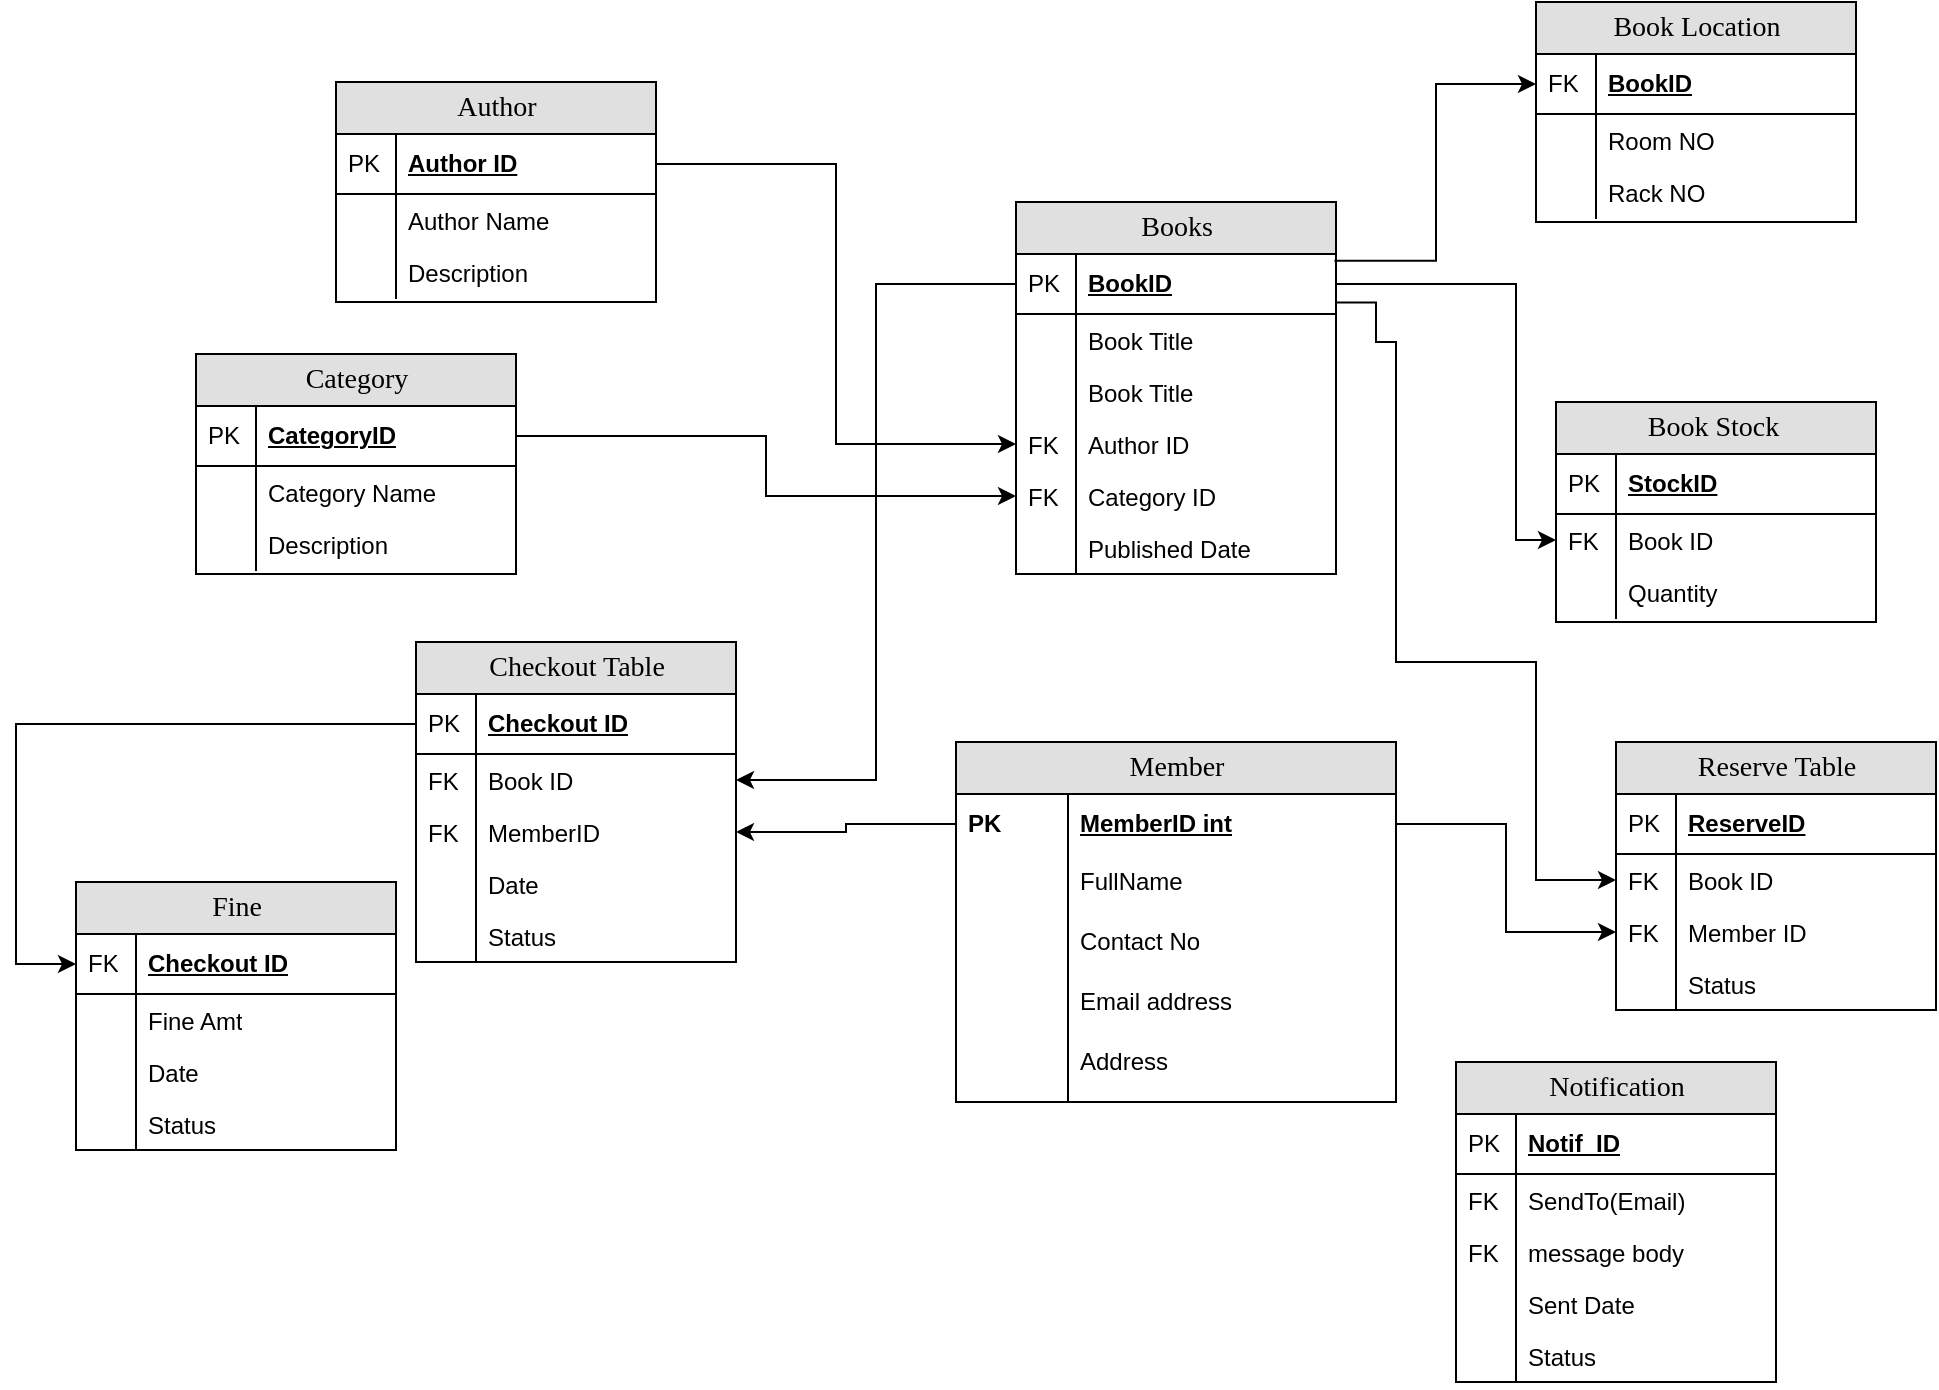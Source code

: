 <mxfile version="16.2.4" type="github">
  <diagram name="Page-1" id="e56a1550-8fbb-45ad-956c-1786394a9013">
    <mxGraphModel dx="1038" dy="1433" grid="1" gridSize="10" guides="1" tooltips="1" connect="1" arrows="1" fold="1" page="1" pageScale="1" pageWidth="1100" pageHeight="850" background="none" math="0" shadow="0">
      <root>
        <mxCell id="0" />
        <mxCell id="1" parent="0" />
        <mxCell id="2e49270ec7c68f3f-1" value="Member" style="swimlane;html=1;fontStyle=0;childLayout=stackLayout;horizontal=1;startSize=26;fillColor=#e0e0e0;horizontalStack=0;resizeParent=1;resizeLast=0;collapsible=1;marginBottom=0;swimlaneFillColor=#ffffff;align=center;rounded=0;shadow=0;comic=0;labelBackgroundColor=none;strokeWidth=1;fontFamily=Verdana;fontSize=14" parent="1" vertex="1">
          <mxGeometry x="490" y="340" width="220" height="180" as="geometry" />
        </mxCell>
        <mxCell id="2e49270ec7c68f3f-2" value="MemberID int" style="shape=partialRectangle;top=0;left=0;right=0;bottom=0;html=1;align=left;verticalAlign=middle;fillColor=none;spacingLeft=60;spacingRight=4;whiteSpace=wrap;overflow=hidden;rotatable=0;points=[[0,0.5],[1,0.5]];portConstraint=eastwest;dropTarget=0;fontStyle=5;" parent="2e49270ec7c68f3f-1" vertex="1">
          <mxGeometry y="26" width="220" height="30" as="geometry" />
        </mxCell>
        <mxCell id="2e49270ec7c68f3f-3" value="PK" style="shape=partialRectangle;fontStyle=1;top=0;left=0;bottom=0;html=1;fillColor=none;align=left;verticalAlign=middle;spacingLeft=4;spacingRight=4;whiteSpace=wrap;overflow=hidden;rotatable=0;points=[];portConstraint=eastwest;part=1;" parent="2e49270ec7c68f3f-2" vertex="1" connectable="0">
          <mxGeometry width="56" height="30" as="geometry" />
        </mxCell>
        <mxCell id="2e49270ec7c68f3f-6" value="FullName" style="shape=partialRectangle;top=0;left=0;right=0;bottom=0;html=1;align=left;verticalAlign=top;fillColor=none;spacingLeft=60;spacingRight=4;whiteSpace=wrap;overflow=hidden;rotatable=0;points=[[0,0.5],[1,0.5]];portConstraint=eastwest;dropTarget=0;" parent="2e49270ec7c68f3f-1" vertex="1">
          <mxGeometry y="56" width="220" height="30" as="geometry" />
        </mxCell>
        <mxCell id="2e49270ec7c68f3f-7" value="" style="shape=partialRectangle;top=0;left=0;bottom=0;html=1;fillColor=none;align=left;verticalAlign=top;spacingLeft=4;spacingRight=4;whiteSpace=wrap;overflow=hidden;rotatable=0;points=[];portConstraint=eastwest;part=1;" parent="2e49270ec7c68f3f-6" vertex="1" connectable="0">
          <mxGeometry width="56" height="30" as="geometry" />
        </mxCell>
        <mxCell id="zyqultt8QkaMkEBmk27H-4" value="Contact No" style="shape=partialRectangle;top=0;left=0;right=0;bottom=0;html=1;align=left;verticalAlign=top;fillColor=none;spacingLeft=60;spacingRight=4;whiteSpace=wrap;overflow=hidden;rotatable=0;points=[[0,0.5],[1,0.5]];portConstraint=eastwest;dropTarget=0;" vertex="1" parent="2e49270ec7c68f3f-1">
          <mxGeometry y="86" width="220" height="30" as="geometry" />
        </mxCell>
        <mxCell id="zyqultt8QkaMkEBmk27H-5" value="" style="shape=partialRectangle;top=0;left=0;bottom=0;html=1;fillColor=none;align=left;verticalAlign=top;spacingLeft=4;spacingRight=4;whiteSpace=wrap;overflow=hidden;rotatable=0;points=[];portConstraint=eastwest;part=1;" vertex="1" connectable="0" parent="zyqultt8QkaMkEBmk27H-4">
          <mxGeometry width="56" height="30" as="geometry" />
        </mxCell>
        <mxCell id="zyqultt8QkaMkEBmk27H-6" value="Email address" style="shape=partialRectangle;top=0;left=0;right=0;bottom=0;html=1;align=left;verticalAlign=top;fillColor=none;spacingLeft=60;spacingRight=4;whiteSpace=wrap;overflow=hidden;rotatable=0;points=[[0,0.5],[1,0.5]];portConstraint=eastwest;dropTarget=0;" vertex="1" parent="2e49270ec7c68f3f-1">
          <mxGeometry y="116" width="220" height="30" as="geometry" />
        </mxCell>
        <mxCell id="zyqultt8QkaMkEBmk27H-7" value="" style="shape=partialRectangle;top=0;left=0;bottom=0;html=1;fillColor=none;align=left;verticalAlign=top;spacingLeft=4;spacingRight=4;whiteSpace=wrap;overflow=hidden;rotatable=0;points=[];portConstraint=eastwest;part=1;" vertex="1" connectable="0" parent="zyqultt8QkaMkEBmk27H-6">
          <mxGeometry width="56" height="30" as="geometry" />
        </mxCell>
        <mxCell id="zyqultt8QkaMkEBmk27H-8" value="Address" style="shape=partialRectangle;top=0;left=0;right=0;bottom=0;html=1;align=left;verticalAlign=top;fillColor=none;spacingLeft=60;spacingRight=4;whiteSpace=wrap;overflow=hidden;rotatable=0;points=[[0,0.5],[1,0.5]];portConstraint=eastwest;dropTarget=0;" vertex="1" parent="2e49270ec7c68f3f-1">
          <mxGeometry y="146" width="220" height="34" as="geometry" />
        </mxCell>
        <mxCell id="zyqultt8QkaMkEBmk27H-9" value="" style="shape=partialRectangle;top=0;left=0;bottom=0;html=1;fillColor=none;align=left;verticalAlign=top;spacingLeft=4;spacingRight=4;whiteSpace=wrap;overflow=hidden;rotatable=0;points=[];portConstraint=eastwest;part=1;" vertex="1" connectable="0" parent="zyqultt8QkaMkEBmk27H-8">
          <mxGeometry width="56" height="34" as="geometry" />
        </mxCell>
        <mxCell id="2e49270ec7c68f3f-8" value="Books" style="swimlane;html=1;fontStyle=0;childLayout=stackLayout;horizontal=1;startSize=26;fillColor=#e0e0e0;horizontalStack=0;resizeParent=1;resizeLast=0;collapsible=1;marginBottom=0;swimlaneFillColor=#ffffff;align=center;rounded=0;shadow=0;comic=0;labelBackgroundColor=none;strokeWidth=1;fontFamily=Verdana;fontSize=14;swimlaneLine=1;" parent="1" vertex="1">
          <mxGeometry x="520" y="70" width="160" height="186" as="geometry" />
        </mxCell>
        <mxCell id="2e49270ec7c68f3f-9" value="BookID" style="shape=partialRectangle;top=0;left=0;right=0;bottom=1;html=1;align=left;verticalAlign=middle;fillColor=none;spacingLeft=34;spacingRight=4;whiteSpace=wrap;overflow=hidden;rotatable=0;points=[[0,0.5],[1,0.5]];portConstraint=eastwest;dropTarget=0;fontStyle=5;" parent="2e49270ec7c68f3f-8" vertex="1">
          <mxGeometry y="26" width="160" height="30" as="geometry" />
        </mxCell>
        <mxCell id="2e49270ec7c68f3f-10" value="PK" style="shape=partialRectangle;top=0;left=0;bottom=0;html=1;fillColor=none;align=left;verticalAlign=middle;spacingLeft=4;spacingRight=4;whiteSpace=wrap;overflow=hidden;rotatable=0;points=[];portConstraint=eastwest;part=1;" parent="2e49270ec7c68f3f-9" vertex="1" connectable="0">
          <mxGeometry width="30" height="30" as="geometry" />
        </mxCell>
        <mxCell id="zyqultt8QkaMkEBmk27H-36" value="Book Title" style="shape=partialRectangle;top=0;left=0;right=0;bottom=0;html=1;align=left;verticalAlign=top;fillColor=none;spacingLeft=34;spacingRight=4;whiteSpace=wrap;overflow=hidden;rotatable=0;points=[[0,0.5],[1,0.5]];portConstraint=eastwest;dropTarget=0;" vertex="1" parent="2e49270ec7c68f3f-8">
          <mxGeometry y="56" width="160" height="26" as="geometry" />
        </mxCell>
        <mxCell id="zyqultt8QkaMkEBmk27H-37" value="" style="shape=partialRectangle;top=0;left=0;bottom=0;html=1;fillColor=none;align=left;verticalAlign=top;spacingLeft=4;spacingRight=4;whiteSpace=wrap;overflow=hidden;rotatable=0;points=[];portConstraint=eastwest;part=1;" vertex="1" connectable="0" parent="zyqultt8QkaMkEBmk27H-36">
          <mxGeometry width="30" height="26" as="geometry" />
        </mxCell>
        <mxCell id="2e49270ec7c68f3f-11" value="Book Title" style="shape=partialRectangle;top=0;left=0;right=0;bottom=0;html=1;align=left;verticalAlign=top;fillColor=none;spacingLeft=34;spacingRight=4;whiteSpace=wrap;overflow=hidden;rotatable=0;points=[[0,0.5],[1,0.5]];portConstraint=eastwest;dropTarget=0;" parent="2e49270ec7c68f3f-8" vertex="1">
          <mxGeometry y="82" width="160" height="26" as="geometry" />
        </mxCell>
        <mxCell id="2e49270ec7c68f3f-12" value="" style="shape=partialRectangle;top=0;left=0;bottom=0;html=1;fillColor=none;align=left;verticalAlign=top;spacingLeft=4;spacingRight=4;whiteSpace=wrap;overflow=hidden;rotatable=0;points=[];portConstraint=eastwest;part=1;" parent="2e49270ec7c68f3f-11" vertex="1" connectable="0">
          <mxGeometry width="30" height="26" as="geometry" />
        </mxCell>
        <mxCell id="2e49270ec7c68f3f-13" value="Author ID" style="shape=partialRectangle;top=0;left=0;right=0;bottom=0;html=1;align=left;verticalAlign=top;fillColor=none;spacingLeft=34;spacingRight=4;whiteSpace=wrap;overflow=hidden;rotatable=0;points=[[0,0.5],[1,0.5]];portConstraint=eastwest;dropTarget=0;" parent="2e49270ec7c68f3f-8" vertex="1">
          <mxGeometry y="108" width="160" height="26" as="geometry" />
        </mxCell>
        <mxCell id="2e49270ec7c68f3f-14" value="FK" style="shape=partialRectangle;top=0;left=0;bottom=0;html=1;fillColor=none;align=left;verticalAlign=top;spacingLeft=4;spacingRight=4;whiteSpace=wrap;overflow=hidden;rotatable=0;points=[];portConstraint=eastwest;part=1;" parent="2e49270ec7c68f3f-13" vertex="1" connectable="0">
          <mxGeometry width="30" height="26" as="geometry" />
        </mxCell>
        <mxCell id="2e49270ec7c68f3f-15" value="Category ID" style="shape=partialRectangle;top=0;left=0;right=0;bottom=0;html=1;align=left;verticalAlign=top;fillColor=none;spacingLeft=34;spacingRight=4;whiteSpace=wrap;overflow=hidden;rotatable=0;points=[[0,0.5],[1,0.5]];portConstraint=eastwest;dropTarget=0;" parent="2e49270ec7c68f3f-8" vertex="1">
          <mxGeometry y="134" width="160" height="26" as="geometry" />
        </mxCell>
        <mxCell id="2e49270ec7c68f3f-16" value="FK" style="shape=partialRectangle;top=0;left=0;bottom=0;html=1;fillColor=none;align=left;verticalAlign=top;spacingLeft=4;spacingRight=4;whiteSpace=wrap;overflow=hidden;rotatable=0;points=[];portConstraint=eastwest;part=1;" parent="2e49270ec7c68f3f-15" vertex="1" connectable="0">
          <mxGeometry width="30" height="26" as="geometry" />
        </mxCell>
        <mxCell id="zyqultt8QkaMkEBmk27H-10" value="Published Date" style="shape=partialRectangle;top=0;left=0;right=0;bottom=0;html=1;align=left;verticalAlign=top;fillColor=none;spacingLeft=34;spacingRight=4;whiteSpace=wrap;overflow=hidden;rotatable=0;points=[[0,0.5],[1,0.5]];portConstraint=eastwest;dropTarget=0;" vertex="1" parent="2e49270ec7c68f3f-8">
          <mxGeometry y="160" width="160" height="26" as="geometry" />
        </mxCell>
        <mxCell id="zyqultt8QkaMkEBmk27H-11" value="" style="shape=partialRectangle;top=0;left=0;bottom=0;html=1;fillColor=none;align=left;verticalAlign=top;spacingLeft=4;spacingRight=4;whiteSpace=wrap;overflow=hidden;rotatable=0;points=[];portConstraint=eastwest;part=1;" vertex="1" connectable="0" parent="zyqultt8QkaMkEBmk27H-10">
          <mxGeometry width="30" height="26" as="geometry" />
        </mxCell>
        <mxCell id="zyqultt8QkaMkEBmk27H-24" value="Book Location" style="swimlane;html=1;fontStyle=0;childLayout=stackLayout;horizontal=1;startSize=26;fillColor=#e0e0e0;horizontalStack=0;resizeParent=1;resizeLast=0;collapsible=1;marginBottom=0;swimlaneFillColor=#ffffff;align=center;rounded=0;shadow=0;comic=0;labelBackgroundColor=none;strokeWidth=1;fontFamily=Verdana;fontSize=14;swimlaneLine=1;" vertex="1" parent="1">
          <mxGeometry x="780" y="-30" width="160" height="110" as="geometry" />
        </mxCell>
        <mxCell id="zyqultt8QkaMkEBmk27H-25" value="BookID" style="shape=partialRectangle;top=0;left=0;right=0;bottom=1;html=1;align=left;verticalAlign=middle;fillColor=none;spacingLeft=34;spacingRight=4;whiteSpace=wrap;overflow=hidden;rotatable=0;points=[[0,0.5],[1,0.5]];portConstraint=eastwest;dropTarget=0;fontStyle=5;" vertex="1" parent="zyqultt8QkaMkEBmk27H-24">
          <mxGeometry y="26" width="160" height="30" as="geometry" />
        </mxCell>
        <mxCell id="zyqultt8QkaMkEBmk27H-26" value="FK" style="shape=partialRectangle;top=0;left=0;bottom=0;html=1;fillColor=none;align=left;verticalAlign=middle;spacingLeft=4;spacingRight=4;whiteSpace=wrap;overflow=hidden;rotatable=0;points=[];portConstraint=eastwest;part=1;" vertex="1" connectable="0" parent="zyqultt8QkaMkEBmk27H-25">
          <mxGeometry width="30" height="30" as="geometry" />
        </mxCell>
        <mxCell id="zyqultt8QkaMkEBmk27H-27" value="Room NO" style="shape=partialRectangle;top=0;left=0;right=0;bottom=0;html=1;align=left;verticalAlign=top;fillColor=none;spacingLeft=34;spacingRight=4;whiteSpace=wrap;overflow=hidden;rotatable=0;points=[[0,0.5],[1,0.5]];portConstraint=eastwest;dropTarget=0;" vertex="1" parent="zyqultt8QkaMkEBmk27H-24">
          <mxGeometry y="56" width="160" height="26" as="geometry" />
        </mxCell>
        <mxCell id="zyqultt8QkaMkEBmk27H-28" value="" style="shape=partialRectangle;top=0;left=0;bottom=0;html=1;fillColor=none;align=left;verticalAlign=top;spacingLeft=4;spacingRight=4;whiteSpace=wrap;overflow=hidden;rotatable=0;points=[];portConstraint=eastwest;part=1;" vertex="1" connectable="0" parent="zyqultt8QkaMkEBmk27H-27">
          <mxGeometry width="30" height="26" as="geometry" />
        </mxCell>
        <mxCell id="zyqultt8QkaMkEBmk27H-29" value="Rack NO" style="shape=partialRectangle;top=0;left=0;right=0;bottom=0;html=1;align=left;verticalAlign=top;fillColor=none;spacingLeft=34;spacingRight=4;whiteSpace=wrap;overflow=hidden;rotatable=0;points=[[0,0.5],[1,0.5]];portConstraint=eastwest;dropTarget=0;" vertex="1" parent="zyqultt8QkaMkEBmk27H-24">
          <mxGeometry y="82" width="160" height="26" as="geometry" />
        </mxCell>
        <mxCell id="zyqultt8QkaMkEBmk27H-30" value="" style="shape=partialRectangle;top=0;left=0;bottom=0;html=1;fillColor=none;align=left;verticalAlign=top;spacingLeft=4;spacingRight=4;whiteSpace=wrap;overflow=hidden;rotatable=0;points=[];portConstraint=eastwest;part=1;" vertex="1" connectable="0" parent="zyqultt8QkaMkEBmk27H-29">
          <mxGeometry width="30" height="26" as="geometry" />
        </mxCell>
        <mxCell id="zyqultt8QkaMkEBmk27H-35" style="edgeStyle=orthogonalEdgeStyle;rounded=0;orthogonalLoop=1;jettySize=auto;html=1;exitX=0.995;exitY=0.113;exitDx=0;exitDy=0;exitPerimeter=0;entryX=0;entryY=0.5;entryDx=0;entryDy=0;" edge="1" parent="1" source="2e49270ec7c68f3f-9" target="zyqultt8QkaMkEBmk27H-25">
          <mxGeometry relative="1" as="geometry">
            <mxPoint x="750" y="39" as="targetPoint" />
          </mxGeometry>
        </mxCell>
        <mxCell id="zyqultt8QkaMkEBmk27H-41" value="Category" style="swimlane;html=1;fontStyle=0;childLayout=stackLayout;horizontal=1;startSize=26;fillColor=#e0e0e0;horizontalStack=0;resizeParent=1;resizeLast=0;collapsible=1;marginBottom=0;swimlaneFillColor=#ffffff;align=center;rounded=0;shadow=0;comic=0;labelBackgroundColor=none;strokeWidth=1;fontFamily=Verdana;fontSize=14;swimlaneLine=1;" vertex="1" parent="1">
          <mxGeometry x="110" y="146" width="160" height="110" as="geometry" />
        </mxCell>
        <mxCell id="zyqultt8QkaMkEBmk27H-42" value="CategoryID" style="shape=partialRectangle;top=0;left=0;right=0;bottom=1;html=1;align=left;verticalAlign=middle;fillColor=none;spacingLeft=34;spacingRight=4;whiteSpace=wrap;overflow=hidden;rotatable=0;points=[[0,0.5],[1,0.5]];portConstraint=eastwest;dropTarget=0;fontStyle=5;" vertex="1" parent="zyqultt8QkaMkEBmk27H-41">
          <mxGeometry y="26" width="160" height="30" as="geometry" />
        </mxCell>
        <mxCell id="zyqultt8QkaMkEBmk27H-43" value="PK" style="shape=partialRectangle;top=0;left=0;bottom=0;html=1;fillColor=none;align=left;verticalAlign=middle;spacingLeft=4;spacingRight=4;whiteSpace=wrap;overflow=hidden;rotatable=0;points=[];portConstraint=eastwest;part=1;" vertex="1" connectable="0" parent="zyqultt8QkaMkEBmk27H-42">
          <mxGeometry width="30" height="30" as="geometry" />
        </mxCell>
        <mxCell id="zyqultt8QkaMkEBmk27H-44" value="Category Name" style="shape=partialRectangle;top=0;left=0;right=0;bottom=0;html=1;align=left;verticalAlign=top;fillColor=none;spacingLeft=34;spacingRight=4;whiteSpace=wrap;overflow=hidden;rotatable=0;points=[[0,0.5],[1,0.5]];portConstraint=eastwest;dropTarget=0;" vertex="1" parent="zyqultt8QkaMkEBmk27H-41">
          <mxGeometry y="56" width="160" height="26" as="geometry" />
        </mxCell>
        <mxCell id="zyqultt8QkaMkEBmk27H-45" value="" style="shape=partialRectangle;top=0;left=0;bottom=0;html=1;fillColor=none;align=left;verticalAlign=top;spacingLeft=4;spacingRight=4;whiteSpace=wrap;overflow=hidden;rotatable=0;points=[];portConstraint=eastwest;part=1;" vertex="1" connectable="0" parent="zyqultt8QkaMkEBmk27H-44">
          <mxGeometry width="30" height="26" as="geometry" />
        </mxCell>
        <mxCell id="zyqultt8QkaMkEBmk27H-46" value="Description" style="shape=partialRectangle;top=0;left=0;right=0;bottom=0;html=1;align=left;verticalAlign=top;fillColor=none;spacingLeft=34;spacingRight=4;whiteSpace=wrap;overflow=hidden;rotatable=0;points=[[0,0.5],[1,0.5]];portConstraint=eastwest;dropTarget=0;" vertex="1" parent="zyqultt8QkaMkEBmk27H-41">
          <mxGeometry y="82" width="160" height="26" as="geometry" />
        </mxCell>
        <mxCell id="zyqultt8QkaMkEBmk27H-47" value="" style="shape=partialRectangle;top=0;left=0;bottom=0;html=1;fillColor=none;align=left;verticalAlign=top;spacingLeft=4;spacingRight=4;whiteSpace=wrap;overflow=hidden;rotatable=0;points=[];portConstraint=eastwest;part=1;" vertex="1" connectable="0" parent="zyqultt8QkaMkEBmk27H-46">
          <mxGeometry width="30" height="26" as="geometry" />
        </mxCell>
        <mxCell id="zyqultt8QkaMkEBmk27H-56" style="edgeStyle=orthogonalEdgeStyle;rounded=0;orthogonalLoop=1;jettySize=auto;html=1;exitX=1;exitY=0.5;exitDx=0;exitDy=0;" edge="1" parent="1" source="zyqultt8QkaMkEBmk27H-42" target="2e49270ec7c68f3f-15">
          <mxGeometry relative="1" as="geometry" />
        </mxCell>
        <mxCell id="zyqultt8QkaMkEBmk27H-57" value="Author" style="swimlane;html=1;fontStyle=0;childLayout=stackLayout;horizontal=1;startSize=26;fillColor=#e0e0e0;horizontalStack=0;resizeParent=1;resizeLast=0;collapsible=1;marginBottom=0;swimlaneFillColor=#ffffff;align=center;rounded=0;shadow=0;comic=0;labelBackgroundColor=none;strokeWidth=1;fontFamily=Verdana;fontSize=14;swimlaneLine=1;" vertex="1" parent="1">
          <mxGeometry x="180" y="10" width="160" height="110" as="geometry" />
        </mxCell>
        <mxCell id="zyqultt8QkaMkEBmk27H-58" value="Author ID" style="shape=partialRectangle;top=0;left=0;right=0;bottom=1;html=1;align=left;verticalAlign=middle;fillColor=none;spacingLeft=34;spacingRight=4;whiteSpace=wrap;overflow=hidden;rotatable=0;points=[[0,0.5],[1,0.5]];portConstraint=eastwest;dropTarget=0;fontStyle=5;" vertex="1" parent="zyqultt8QkaMkEBmk27H-57">
          <mxGeometry y="26" width="160" height="30" as="geometry" />
        </mxCell>
        <mxCell id="zyqultt8QkaMkEBmk27H-59" value="PK" style="shape=partialRectangle;top=0;left=0;bottom=0;html=1;fillColor=none;align=left;verticalAlign=middle;spacingLeft=4;spacingRight=4;whiteSpace=wrap;overflow=hidden;rotatable=0;points=[];portConstraint=eastwest;part=1;" vertex="1" connectable="0" parent="zyqultt8QkaMkEBmk27H-58">
          <mxGeometry width="30" height="30" as="geometry" />
        </mxCell>
        <mxCell id="zyqultt8QkaMkEBmk27H-60" value="Author Name" style="shape=partialRectangle;top=0;left=0;right=0;bottom=0;html=1;align=left;verticalAlign=top;fillColor=none;spacingLeft=34;spacingRight=4;whiteSpace=wrap;overflow=hidden;rotatable=0;points=[[0,0.5],[1,0.5]];portConstraint=eastwest;dropTarget=0;" vertex="1" parent="zyqultt8QkaMkEBmk27H-57">
          <mxGeometry y="56" width="160" height="26" as="geometry" />
        </mxCell>
        <mxCell id="zyqultt8QkaMkEBmk27H-61" value="" style="shape=partialRectangle;top=0;left=0;bottom=0;html=1;fillColor=none;align=left;verticalAlign=top;spacingLeft=4;spacingRight=4;whiteSpace=wrap;overflow=hidden;rotatable=0;points=[];portConstraint=eastwest;part=1;" vertex="1" connectable="0" parent="zyqultt8QkaMkEBmk27H-60">
          <mxGeometry width="30" height="26" as="geometry" />
        </mxCell>
        <mxCell id="zyqultt8QkaMkEBmk27H-62" value="Description" style="shape=partialRectangle;top=0;left=0;right=0;bottom=0;html=1;align=left;verticalAlign=top;fillColor=none;spacingLeft=34;spacingRight=4;whiteSpace=wrap;overflow=hidden;rotatable=0;points=[[0,0.5],[1,0.5]];portConstraint=eastwest;dropTarget=0;" vertex="1" parent="zyqultt8QkaMkEBmk27H-57">
          <mxGeometry y="82" width="160" height="26" as="geometry" />
        </mxCell>
        <mxCell id="zyqultt8QkaMkEBmk27H-63" value="" style="shape=partialRectangle;top=0;left=0;bottom=0;html=1;fillColor=none;align=left;verticalAlign=top;spacingLeft=4;spacingRight=4;whiteSpace=wrap;overflow=hidden;rotatable=0;points=[];portConstraint=eastwest;part=1;" vertex="1" connectable="0" parent="zyqultt8QkaMkEBmk27H-62">
          <mxGeometry width="30" height="26" as="geometry" />
        </mxCell>
        <mxCell id="zyqultt8QkaMkEBmk27H-64" style="edgeStyle=orthogonalEdgeStyle;rounded=0;orthogonalLoop=1;jettySize=auto;html=1;exitX=1;exitY=0.5;exitDx=0;exitDy=0;entryX=0;entryY=0.5;entryDx=0;entryDy=0;" edge="1" parent="1" source="zyqultt8QkaMkEBmk27H-58" target="2e49270ec7c68f3f-13">
          <mxGeometry relative="1" as="geometry" />
        </mxCell>
        <mxCell id="zyqultt8QkaMkEBmk27H-65" value="Book Stock&amp;nbsp;" style="swimlane;html=1;fontStyle=0;childLayout=stackLayout;horizontal=1;startSize=26;fillColor=#e0e0e0;horizontalStack=0;resizeParent=1;resizeLast=0;collapsible=1;marginBottom=0;swimlaneFillColor=#ffffff;align=center;rounded=0;shadow=0;comic=0;labelBackgroundColor=none;strokeWidth=1;fontFamily=Verdana;fontSize=14;swimlaneLine=1;" vertex="1" parent="1">
          <mxGeometry x="790" y="170" width="160" height="110" as="geometry" />
        </mxCell>
        <mxCell id="zyqultt8QkaMkEBmk27H-66" value="StockID" style="shape=partialRectangle;top=0;left=0;right=0;bottom=1;html=1;align=left;verticalAlign=middle;fillColor=none;spacingLeft=34;spacingRight=4;whiteSpace=wrap;overflow=hidden;rotatable=0;points=[[0,0.5],[1,0.5]];portConstraint=eastwest;dropTarget=0;fontStyle=5;" vertex="1" parent="zyqultt8QkaMkEBmk27H-65">
          <mxGeometry y="26" width="160" height="30" as="geometry" />
        </mxCell>
        <mxCell id="zyqultt8QkaMkEBmk27H-67" value="PK" style="shape=partialRectangle;top=0;left=0;bottom=0;html=1;fillColor=none;align=left;verticalAlign=middle;spacingLeft=4;spacingRight=4;whiteSpace=wrap;overflow=hidden;rotatable=0;points=[];portConstraint=eastwest;part=1;" vertex="1" connectable="0" parent="zyqultt8QkaMkEBmk27H-66">
          <mxGeometry width="30" height="30" as="geometry" />
        </mxCell>
        <mxCell id="zyqultt8QkaMkEBmk27H-68" value="Book ID" style="shape=partialRectangle;top=0;left=0;right=0;bottom=0;html=1;align=left;verticalAlign=top;fillColor=none;spacingLeft=34;spacingRight=4;whiteSpace=wrap;overflow=hidden;rotatable=0;points=[[0,0.5],[1,0.5]];portConstraint=eastwest;dropTarget=0;" vertex="1" parent="zyqultt8QkaMkEBmk27H-65">
          <mxGeometry y="56" width="160" height="26" as="geometry" />
        </mxCell>
        <mxCell id="zyqultt8QkaMkEBmk27H-69" value="FK" style="shape=partialRectangle;top=0;left=0;bottom=0;html=1;fillColor=none;align=left;verticalAlign=top;spacingLeft=4;spacingRight=4;whiteSpace=wrap;overflow=hidden;rotatable=0;points=[];portConstraint=eastwest;part=1;" vertex="1" connectable="0" parent="zyqultt8QkaMkEBmk27H-68">
          <mxGeometry width="30" height="26" as="geometry" />
        </mxCell>
        <mxCell id="zyqultt8QkaMkEBmk27H-70" value="Quantity" style="shape=partialRectangle;top=0;left=0;right=0;bottom=0;html=1;align=left;verticalAlign=top;fillColor=none;spacingLeft=34;spacingRight=4;whiteSpace=wrap;overflow=hidden;rotatable=0;points=[[0,0.5],[1,0.5]];portConstraint=eastwest;dropTarget=0;" vertex="1" parent="zyqultt8QkaMkEBmk27H-65">
          <mxGeometry y="82" width="160" height="26" as="geometry" />
        </mxCell>
        <mxCell id="zyqultt8QkaMkEBmk27H-71" value="" style="shape=partialRectangle;top=0;left=0;bottom=0;html=1;fillColor=none;align=left;verticalAlign=top;spacingLeft=4;spacingRight=4;whiteSpace=wrap;overflow=hidden;rotatable=0;points=[];portConstraint=eastwest;part=1;" vertex="1" connectable="0" parent="zyqultt8QkaMkEBmk27H-70">
          <mxGeometry width="30" height="26" as="geometry" />
        </mxCell>
        <mxCell id="zyqultt8QkaMkEBmk27H-73" value="Reserve Table" style="swimlane;html=1;fontStyle=0;childLayout=stackLayout;horizontal=1;startSize=26;fillColor=#e0e0e0;horizontalStack=0;resizeParent=1;resizeLast=0;collapsible=1;marginBottom=0;swimlaneFillColor=#ffffff;align=center;rounded=0;shadow=0;comic=0;labelBackgroundColor=none;strokeWidth=1;fontFamily=Verdana;fontSize=14;swimlaneLine=1;" vertex="1" parent="1">
          <mxGeometry x="820" y="340" width="160" height="134" as="geometry" />
        </mxCell>
        <mxCell id="zyqultt8QkaMkEBmk27H-74" value="ReserveID" style="shape=partialRectangle;top=0;left=0;right=0;bottom=1;html=1;align=left;verticalAlign=middle;fillColor=none;spacingLeft=34;spacingRight=4;whiteSpace=wrap;overflow=hidden;rotatable=0;points=[[0,0.5],[1,0.5]];portConstraint=eastwest;dropTarget=0;fontStyle=5;" vertex="1" parent="zyqultt8QkaMkEBmk27H-73">
          <mxGeometry y="26" width="160" height="30" as="geometry" />
        </mxCell>
        <mxCell id="zyqultt8QkaMkEBmk27H-75" value="PK" style="shape=partialRectangle;top=0;left=0;bottom=0;html=1;fillColor=none;align=left;verticalAlign=middle;spacingLeft=4;spacingRight=4;whiteSpace=wrap;overflow=hidden;rotatable=0;points=[];portConstraint=eastwest;part=1;" vertex="1" connectable="0" parent="zyqultt8QkaMkEBmk27H-74">
          <mxGeometry width="30" height="30" as="geometry" />
        </mxCell>
        <mxCell id="zyqultt8QkaMkEBmk27H-76" value="Book ID" style="shape=partialRectangle;top=0;left=0;right=0;bottom=0;html=1;align=left;verticalAlign=top;fillColor=none;spacingLeft=34;spacingRight=4;whiteSpace=wrap;overflow=hidden;rotatable=0;points=[[0,0.5],[1,0.5]];portConstraint=eastwest;dropTarget=0;" vertex="1" parent="zyqultt8QkaMkEBmk27H-73">
          <mxGeometry y="56" width="160" height="26" as="geometry" />
        </mxCell>
        <mxCell id="zyqultt8QkaMkEBmk27H-77" value="FK" style="shape=partialRectangle;top=0;left=0;bottom=0;html=1;fillColor=none;align=left;verticalAlign=top;spacingLeft=4;spacingRight=4;whiteSpace=wrap;overflow=hidden;rotatable=0;points=[];portConstraint=eastwest;part=1;" vertex="1" connectable="0" parent="zyqultt8QkaMkEBmk27H-76">
          <mxGeometry width="30" height="26" as="geometry" />
        </mxCell>
        <mxCell id="zyqultt8QkaMkEBmk27H-78" value="Member ID" style="shape=partialRectangle;top=0;left=0;right=0;bottom=0;html=1;align=left;verticalAlign=top;fillColor=none;spacingLeft=34;spacingRight=4;whiteSpace=wrap;overflow=hidden;rotatable=0;points=[[0,0.5],[1,0.5]];portConstraint=eastwest;dropTarget=0;" vertex="1" parent="zyqultt8QkaMkEBmk27H-73">
          <mxGeometry y="82" width="160" height="26" as="geometry" />
        </mxCell>
        <mxCell id="zyqultt8QkaMkEBmk27H-79" value="FK" style="shape=partialRectangle;top=0;left=0;bottom=0;html=1;fillColor=none;align=left;verticalAlign=top;spacingLeft=4;spacingRight=4;whiteSpace=wrap;overflow=hidden;rotatable=0;points=[];portConstraint=eastwest;part=1;" vertex="1" connectable="0" parent="zyqultt8QkaMkEBmk27H-78">
          <mxGeometry width="30" height="26" as="geometry" />
        </mxCell>
        <mxCell id="zyqultt8QkaMkEBmk27H-80" value="Status" style="shape=partialRectangle;top=0;left=0;right=0;bottom=0;html=1;align=left;verticalAlign=top;fillColor=none;spacingLeft=34;spacingRight=4;whiteSpace=wrap;overflow=hidden;rotatable=0;points=[[0,0.5],[1,0.5]];portConstraint=eastwest;dropTarget=0;" vertex="1" parent="zyqultt8QkaMkEBmk27H-73">
          <mxGeometry y="108" width="160" height="26" as="geometry" />
        </mxCell>
        <mxCell id="zyqultt8QkaMkEBmk27H-81" value="" style="shape=partialRectangle;top=0;left=0;bottom=0;html=1;fillColor=none;align=left;verticalAlign=top;spacingLeft=4;spacingRight=4;whiteSpace=wrap;overflow=hidden;rotatable=0;points=[];portConstraint=eastwest;part=1;" vertex="1" connectable="0" parent="zyqultt8QkaMkEBmk27H-80">
          <mxGeometry width="30" height="26" as="geometry" />
        </mxCell>
        <mxCell id="zyqultt8QkaMkEBmk27H-82" style="edgeStyle=orthogonalEdgeStyle;rounded=0;orthogonalLoop=1;jettySize=auto;html=1;exitX=1;exitY=0.5;exitDx=0;exitDy=0;entryX=0;entryY=0.5;entryDx=0;entryDy=0;" edge="1" parent="1" source="2e49270ec7c68f3f-2" target="zyqultt8QkaMkEBmk27H-78">
          <mxGeometry relative="1" as="geometry" />
        </mxCell>
        <mxCell id="zyqultt8QkaMkEBmk27H-83" style="edgeStyle=orthogonalEdgeStyle;rounded=0;orthogonalLoop=1;jettySize=auto;html=1;exitX=1;exitY=0.5;exitDx=0;exitDy=0;" edge="1" parent="1" source="2e49270ec7c68f3f-9" target="zyqultt8QkaMkEBmk27H-68">
          <mxGeometry relative="1" as="geometry">
            <Array as="points">
              <mxPoint x="770" y="111" />
              <mxPoint x="770" y="239" />
            </Array>
          </mxGeometry>
        </mxCell>
        <mxCell id="zyqultt8QkaMkEBmk27H-84" style="edgeStyle=orthogonalEdgeStyle;rounded=0;orthogonalLoop=1;jettySize=auto;html=1;exitX=1;exitY=0.807;exitDx=0;exitDy=0;exitPerimeter=0;entryX=0;entryY=0.5;entryDx=0;entryDy=0;" edge="1" parent="1" source="2e49270ec7c68f3f-9" target="zyqultt8QkaMkEBmk27H-76">
          <mxGeometry relative="1" as="geometry">
            <mxPoint x="700" y="150" as="sourcePoint" />
            <mxPoint x="490" y="300" as="targetPoint" />
            <Array as="points">
              <mxPoint x="700" y="120" />
              <mxPoint x="700" y="140" />
              <mxPoint x="710" y="140" />
              <mxPoint x="710" y="300" />
              <mxPoint x="780" y="300" />
              <mxPoint x="780" y="409" />
            </Array>
          </mxGeometry>
        </mxCell>
        <mxCell id="zyqultt8QkaMkEBmk27H-86" value="Checkout Table" style="swimlane;html=1;fontStyle=0;childLayout=stackLayout;horizontal=1;startSize=26;fillColor=#e0e0e0;horizontalStack=0;resizeParent=1;resizeLast=0;collapsible=1;marginBottom=0;swimlaneFillColor=#ffffff;align=center;rounded=0;shadow=0;comic=0;labelBackgroundColor=none;strokeWidth=1;fontFamily=Verdana;fontSize=14;swimlaneLine=1;" vertex="1" parent="1">
          <mxGeometry x="220" y="290" width="160" height="160" as="geometry" />
        </mxCell>
        <mxCell id="zyqultt8QkaMkEBmk27H-87" value="Checkout ID" style="shape=partialRectangle;top=0;left=0;right=0;bottom=1;html=1;align=left;verticalAlign=middle;fillColor=none;spacingLeft=34;spacingRight=4;whiteSpace=wrap;overflow=hidden;rotatable=0;points=[[0,0.5],[1,0.5]];portConstraint=eastwest;dropTarget=0;fontStyle=5;" vertex="1" parent="zyqultt8QkaMkEBmk27H-86">
          <mxGeometry y="26" width="160" height="30" as="geometry" />
        </mxCell>
        <mxCell id="zyqultt8QkaMkEBmk27H-88" value="PK" style="shape=partialRectangle;top=0;left=0;bottom=0;html=1;fillColor=none;align=left;verticalAlign=middle;spacingLeft=4;spacingRight=4;whiteSpace=wrap;overflow=hidden;rotatable=0;points=[];portConstraint=eastwest;part=1;" vertex="1" connectable="0" parent="zyqultt8QkaMkEBmk27H-87">
          <mxGeometry width="30" height="30" as="geometry" />
        </mxCell>
        <mxCell id="zyqultt8QkaMkEBmk27H-89" value="Book ID" style="shape=partialRectangle;top=0;left=0;right=0;bottom=0;html=1;align=left;verticalAlign=top;fillColor=none;spacingLeft=34;spacingRight=4;whiteSpace=wrap;overflow=hidden;rotatable=0;points=[[0,0.5],[1,0.5]];portConstraint=eastwest;dropTarget=0;" vertex="1" parent="zyqultt8QkaMkEBmk27H-86">
          <mxGeometry y="56" width="160" height="26" as="geometry" />
        </mxCell>
        <mxCell id="zyqultt8QkaMkEBmk27H-90" value="FK" style="shape=partialRectangle;top=0;left=0;bottom=0;html=1;fillColor=none;align=left;verticalAlign=top;spacingLeft=4;spacingRight=4;whiteSpace=wrap;overflow=hidden;rotatable=0;points=[];portConstraint=eastwest;part=1;" vertex="1" connectable="0" parent="zyqultt8QkaMkEBmk27H-89">
          <mxGeometry width="30" height="26" as="geometry" />
        </mxCell>
        <mxCell id="zyqultt8QkaMkEBmk27H-91" value="MemberID" style="shape=partialRectangle;top=0;left=0;right=0;bottom=0;html=1;align=left;verticalAlign=top;fillColor=none;spacingLeft=34;spacingRight=4;whiteSpace=wrap;overflow=hidden;rotatable=0;points=[[0,0.5],[1,0.5]];portConstraint=eastwest;dropTarget=0;" vertex="1" parent="zyqultt8QkaMkEBmk27H-86">
          <mxGeometry y="82" width="160" height="26" as="geometry" />
        </mxCell>
        <mxCell id="zyqultt8QkaMkEBmk27H-92" value="FK" style="shape=partialRectangle;top=0;left=0;bottom=0;html=1;fillColor=none;align=left;verticalAlign=top;spacingLeft=4;spacingRight=4;whiteSpace=wrap;overflow=hidden;rotatable=0;points=[];portConstraint=eastwest;part=1;" vertex="1" connectable="0" parent="zyqultt8QkaMkEBmk27H-91">
          <mxGeometry width="30" height="26" as="geometry" />
        </mxCell>
        <mxCell id="zyqultt8QkaMkEBmk27H-93" value="Date" style="shape=partialRectangle;top=0;left=0;right=0;bottom=0;html=1;align=left;verticalAlign=top;fillColor=none;spacingLeft=34;spacingRight=4;whiteSpace=wrap;overflow=hidden;rotatable=0;points=[[0,0.5],[1,0.5]];portConstraint=eastwest;dropTarget=0;" vertex="1" parent="zyqultt8QkaMkEBmk27H-86">
          <mxGeometry y="108" width="160" height="26" as="geometry" />
        </mxCell>
        <mxCell id="zyqultt8QkaMkEBmk27H-94" value="" style="shape=partialRectangle;top=0;left=0;bottom=0;html=1;fillColor=none;align=left;verticalAlign=top;spacingLeft=4;spacingRight=4;whiteSpace=wrap;overflow=hidden;rotatable=0;points=[];portConstraint=eastwest;part=1;" vertex="1" connectable="0" parent="zyqultt8QkaMkEBmk27H-93">
          <mxGeometry width="30" height="26" as="geometry" />
        </mxCell>
        <mxCell id="zyqultt8QkaMkEBmk27H-95" value="Status" style="shape=partialRectangle;top=0;left=0;right=0;bottom=0;html=1;align=left;verticalAlign=top;fillColor=none;spacingLeft=34;spacingRight=4;whiteSpace=wrap;overflow=hidden;rotatable=0;points=[[0,0.5],[1,0.5]];portConstraint=eastwest;dropTarget=0;" vertex="1" parent="zyqultt8QkaMkEBmk27H-86">
          <mxGeometry y="134" width="160" height="26" as="geometry" />
        </mxCell>
        <mxCell id="zyqultt8QkaMkEBmk27H-96" value="" style="shape=partialRectangle;top=0;left=0;bottom=0;html=1;fillColor=none;align=left;verticalAlign=top;spacingLeft=4;spacingRight=4;whiteSpace=wrap;overflow=hidden;rotatable=0;points=[];portConstraint=eastwest;part=1;" vertex="1" connectable="0" parent="zyqultt8QkaMkEBmk27H-95">
          <mxGeometry width="30" height="26" as="geometry" />
        </mxCell>
        <mxCell id="zyqultt8QkaMkEBmk27H-97" value="Fine" style="swimlane;html=1;fontStyle=0;childLayout=stackLayout;horizontal=1;startSize=26;fillColor=#e0e0e0;horizontalStack=0;resizeParent=1;resizeLast=0;collapsible=1;marginBottom=0;swimlaneFillColor=#ffffff;align=center;rounded=0;shadow=0;comic=0;labelBackgroundColor=none;strokeWidth=1;fontFamily=Verdana;fontSize=14;swimlaneLine=1;" vertex="1" parent="1">
          <mxGeometry x="50" y="410" width="160" height="134" as="geometry" />
        </mxCell>
        <mxCell id="zyqultt8QkaMkEBmk27H-98" value="Checkout ID" style="shape=partialRectangle;top=0;left=0;right=0;bottom=1;html=1;align=left;verticalAlign=middle;fillColor=none;spacingLeft=34;spacingRight=4;whiteSpace=wrap;overflow=hidden;rotatable=0;points=[[0,0.5],[1,0.5]];portConstraint=eastwest;dropTarget=0;fontStyle=5;" vertex="1" parent="zyqultt8QkaMkEBmk27H-97">
          <mxGeometry y="26" width="160" height="30" as="geometry" />
        </mxCell>
        <mxCell id="zyqultt8QkaMkEBmk27H-99" value="FK" style="shape=partialRectangle;top=0;left=0;bottom=0;html=1;fillColor=none;align=left;verticalAlign=middle;spacingLeft=4;spacingRight=4;whiteSpace=wrap;overflow=hidden;rotatable=0;points=[];portConstraint=eastwest;part=1;" vertex="1" connectable="0" parent="zyqultt8QkaMkEBmk27H-98">
          <mxGeometry width="30" height="30" as="geometry" />
        </mxCell>
        <mxCell id="zyqultt8QkaMkEBmk27H-100" value="Fine Amt" style="shape=partialRectangle;top=0;left=0;right=0;bottom=0;html=1;align=left;verticalAlign=top;fillColor=none;spacingLeft=34;spacingRight=4;whiteSpace=wrap;overflow=hidden;rotatable=0;points=[[0,0.5],[1,0.5]];portConstraint=eastwest;dropTarget=0;" vertex="1" parent="zyqultt8QkaMkEBmk27H-97">
          <mxGeometry y="56" width="160" height="26" as="geometry" />
        </mxCell>
        <mxCell id="zyqultt8QkaMkEBmk27H-101" value="" style="shape=partialRectangle;top=0;left=0;bottom=0;html=1;fillColor=none;align=left;verticalAlign=top;spacingLeft=4;spacingRight=4;whiteSpace=wrap;overflow=hidden;rotatable=0;points=[];portConstraint=eastwest;part=1;" vertex="1" connectable="0" parent="zyqultt8QkaMkEBmk27H-100">
          <mxGeometry width="30" height="26" as="geometry" />
        </mxCell>
        <mxCell id="zyqultt8QkaMkEBmk27H-104" value="Date" style="shape=partialRectangle;top=0;left=0;right=0;bottom=0;html=1;align=left;verticalAlign=top;fillColor=none;spacingLeft=34;spacingRight=4;whiteSpace=wrap;overflow=hidden;rotatable=0;points=[[0,0.5],[1,0.5]];portConstraint=eastwest;dropTarget=0;" vertex="1" parent="zyqultt8QkaMkEBmk27H-97">
          <mxGeometry y="82" width="160" height="26" as="geometry" />
        </mxCell>
        <mxCell id="zyqultt8QkaMkEBmk27H-105" value="" style="shape=partialRectangle;top=0;left=0;bottom=0;html=1;fillColor=none;align=left;verticalAlign=top;spacingLeft=4;spacingRight=4;whiteSpace=wrap;overflow=hidden;rotatable=0;points=[];portConstraint=eastwest;part=1;" vertex="1" connectable="0" parent="zyqultt8QkaMkEBmk27H-104">
          <mxGeometry width="30" height="26" as="geometry" />
        </mxCell>
        <mxCell id="zyqultt8QkaMkEBmk27H-106" value="Status" style="shape=partialRectangle;top=0;left=0;right=0;bottom=0;html=1;align=left;verticalAlign=top;fillColor=none;spacingLeft=34;spacingRight=4;whiteSpace=wrap;overflow=hidden;rotatable=0;points=[[0,0.5],[1,0.5]];portConstraint=eastwest;dropTarget=0;" vertex="1" parent="zyqultt8QkaMkEBmk27H-97">
          <mxGeometry y="108" width="160" height="26" as="geometry" />
        </mxCell>
        <mxCell id="zyqultt8QkaMkEBmk27H-107" value="" style="shape=partialRectangle;top=0;left=0;bottom=0;html=1;fillColor=none;align=left;verticalAlign=top;spacingLeft=4;spacingRight=4;whiteSpace=wrap;overflow=hidden;rotatable=0;points=[];portConstraint=eastwest;part=1;" vertex="1" connectable="0" parent="zyqultt8QkaMkEBmk27H-106">
          <mxGeometry width="30" height="26" as="geometry" />
        </mxCell>
        <mxCell id="zyqultt8QkaMkEBmk27H-112" style="edgeStyle=orthogonalEdgeStyle;rounded=0;orthogonalLoop=1;jettySize=auto;html=1;exitX=0;exitY=0.5;exitDx=0;exitDy=0;entryX=0;entryY=0.5;entryDx=0;entryDy=0;" edge="1" parent="1" source="zyqultt8QkaMkEBmk27H-87" target="zyqultt8QkaMkEBmk27H-98">
          <mxGeometry relative="1" as="geometry">
            <Array as="points">
              <mxPoint x="20" y="331" />
              <mxPoint x="20" y="451" />
            </Array>
          </mxGeometry>
        </mxCell>
        <mxCell id="zyqultt8QkaMkEBmk27H-113" style="edgeStyle=orthogonalEdgeStyle;rounded=0;orthogonalLoop=1;jettySize=auto;html=1;exitX=0;exitY=0.5;exitDx=0;exitDy=0;entryX=1;entryY=0.5;entryDx=0;entryDy=0;" edge="1" parent="1" source="2e49270ec7c68f3f-9" target="zyqultt8QkaMkEBmk27H-89">
          <mxGeometry relative="1" as="geometry" />
        </mxCell>
        <mxCell id="zyqultt8QkaMkEBmk27H-115" style="edgeStyle=orthogonalEdgeStyle;rounded=0;orthogonalLoop=1;jettySize=auto;html=1;exitX=0;exitY=0.5;exitDx=0;exitDy=0;entryX=1;entryY=0.5;entryDx=0;entryDy=0;" edge="1" parent="1" source="2e49270ec7c68f3f-2" target="zyqultt8QkaMkEBmk27H-91">
          <mxGeometry relative="1" as="geometry" />
        </mxCell>
        <mxCell id="zyqultt8QkaMkEBmk27H-116" value="Notification" style="swimlane;html=1;fontStyle=0;childLayout=stackLayout;horizontal=1;startSize=26;fillColor=#e0e0e0;horizontalStack=0;resizeParent=1;resizeLast=0;collapsible=1;marginBottom=0;swimlaneFillColor=#ffffff;align=center;rounded=0;shadow=0;comic=0;labelBackgroundColor=none;strokeWidth=1;fontFamily=Verdana;fontSize=14;swimlaneLine=1;" vertex="1" parent="1">
          <mxGeometry x="740" y="500" width="160" height="160" as="geometry" />
        </mxCell>
        <mxCell id="zyqultt8QkaMkEBmk27H-117" value="Notif_ID" style="shape=partialRectangle;top=0;left=0;right=0;bottom=1;html=1;align=left;verticalAlign=middle;fillColor=none;spacingLeft=34;spacingRight=4;whiteSpace=wrap;overflow=hidden;rotatable=0;points=[[0,0.5],[1,0.5]];portConstraint=eastwest;dropTarget=0;fontStyle=5;" vertex="1" parent="zyqultt8QkaMkEBmk27H-116">
          <mxGeometry y="26" width="160" height="30" as="geometry" />
        </mxCell>
        <mxCell id="zyqultt8QkaMkEBmk27H-118" value="PK" style="shape=partialRectangle;top=0;left=0;bottom=0;html=1;fillColor=none;align=left;verticalAlign=middle;spacingLeft=4;spacingRight=4;whiteSpace=wrap;overflow=hidden;rotatable=0;points=[];portConstraint=eastwest;part=1;" vertex="1" connectable="0" parent="zyqultt8QkaMkEBmk27H-117">
          <mxGeometry width="30" height="30" as="geometry" />
        </mxCell>
        <mxCell id="zyqultt8QkaMkEBmk27H-119" value="SendTo(Email)" style="shape=partialRectangle;top=0;left=0;right=0;bottom=0;html=1;align=left;verticalAlign=top;fillColor=none;spacingLeft=34;spacingRight=4;whiteSpace=wrap;overflow=hidden;rotatable=0;points=[[0,0.5],[1,0.5]];portConstraint=eastwest;dropTarget=0;" vertex="1" parent="zyqultt8QkaMkEBmk27H-116">
          <mxGeometry y="56" width="160" height="26" as="geometry" />
        </mxCell>
        <mxCell id="zyqultt8QkaMkEBmk27H-120" value="FK" style="shape=partialRectangle;top=0;left=0;bottom=0;html=1;fillColor=none;align=left;verticalAlign=top;spacingLeft=4;spacingRight=4;whiteSpace=wrap;overflow=hidden;rotatable=0;points=[];portConstraint=eastwest;part=1;" vertex="1" connectable="0" parent="zyqultt8QkaMkEBmk27H-119">
          <mxGeometry width="30" height="26" as="geometry" />
        </mxCell>
        <mxCell id="zyqultt8QkaMkEBmk27H-121" value="message body" style="shape=partialRectangle;top=0;left=0;right=0;bottom=0;html=1;align=left;verticalAlign=top;fillColor=none;spacingLeft=34;spacingRight=4;whiteSpace=wrap;overflow=hidden;rotatable=0;points=[[0,0.5],[1,0.5]];portConstraint=eastwest;dropTarget=0;" vertex="1" parent="zyqultt8QkaMkEBmk27H-116">
          <mxGeometry y="82" width="160" height="26" as="geometry" />
        </mxCell>
        <mxCell id="zyqultt8QkaMkEBmk27H-122" value="FK" style="shape=partialRectangle;top=0;left=0;bottom=0;html=1;fillColor=none;align=left;verticalAlign=top;spacingLeft=4;spacingRight=4;whiteSpace=wrap;overflow=hidden;rotatable=0;points=[];portConstraint=eastwest;part=1;" vertex="1" connectable="0" parent="zyqultt8QkaMkEBmk27H-121">
          <mxGeometry width="30" height="26" as="geometry" />
        </mxCell>
        <mxCell id="zyqultt8QkaMkEBmk27H-123" value="Sent Date" style="shape=partialRectangle;top=0;left=0;right=0;bottom=0;html=1;align=left;verticalAlign=top;fillColor=none;spacingLeft=34;spacingRight=4;whiteSpace=wrap;overflow=hidden;rotatable=0;points=[[0,0.5],[1,0.5]];portConstraint=eastwest;dropTarget=0;" vertex="1" parent="zyqultt8QkaMkEBmk27H-116">
          <mxGeometry y="108" width="160" height="26" as="geometry" />
        </mxCell>
        <mxCell id="zyqultt8QkaMkEBmk27H-124" value="" style="shape=partialRectangle;top=0;left=0;bottom=0;html=1;fillColor=none;align=left;verticalAlign=top;spacingLeft=4;spacingRight=4;whiteSpace=wrap;overflow=hidden;rotatable=0;points=[];portConstraint=eastwest;part=1;" vertex="1" connectable="0" parent="zyqultt8QkaMkEBmk27H-123">
          <mxGeometry width="30" height="26" as="geometry" />
        </mxCell>
        <mxCell id="zyqultt8QkaMkEBmk27H-125" value="Status" style="shape=partialRectangle;top=0;left=0;right=0;bottom=0;html=1;align=left;verticalAlign=top;fillColor=none;spacingLeft=34;spacingRight=4;whiteSpace=wrap;overflow=hidden;rotatable=0;points=[[0,0.5],[1,0.5]];portConstraint=eastwest;dropTarget=0;" vertex="1" parent="zyqultt8QkaMkEBmk27H-116">
          <mxGeometry y="134" width="160" height="26" as="geometry" />
        </mxCell>
        <mxCell id="zyqultt8QkaMkEBmk27H-126" value="" style="shape=partialRectangle;top=0;left=0;bottom=0;html=1;fillColor=none;align=left;verticalAlign=top;spacingLeft=4;spacingRight=4;whiteSpace=wrap;overflow=hidden;rotatable=0;points=[];portConstraint=eastwest;part=1;" vertex="1" connectable="0" parent="zyqultt8QkaMkEBmk27H-125">
          <mxGeometry width="30" height="26" as="geometry" />
        </mxCell>
      </root>
    </mxGraphModel>
  </diagram>
</mxfile>
